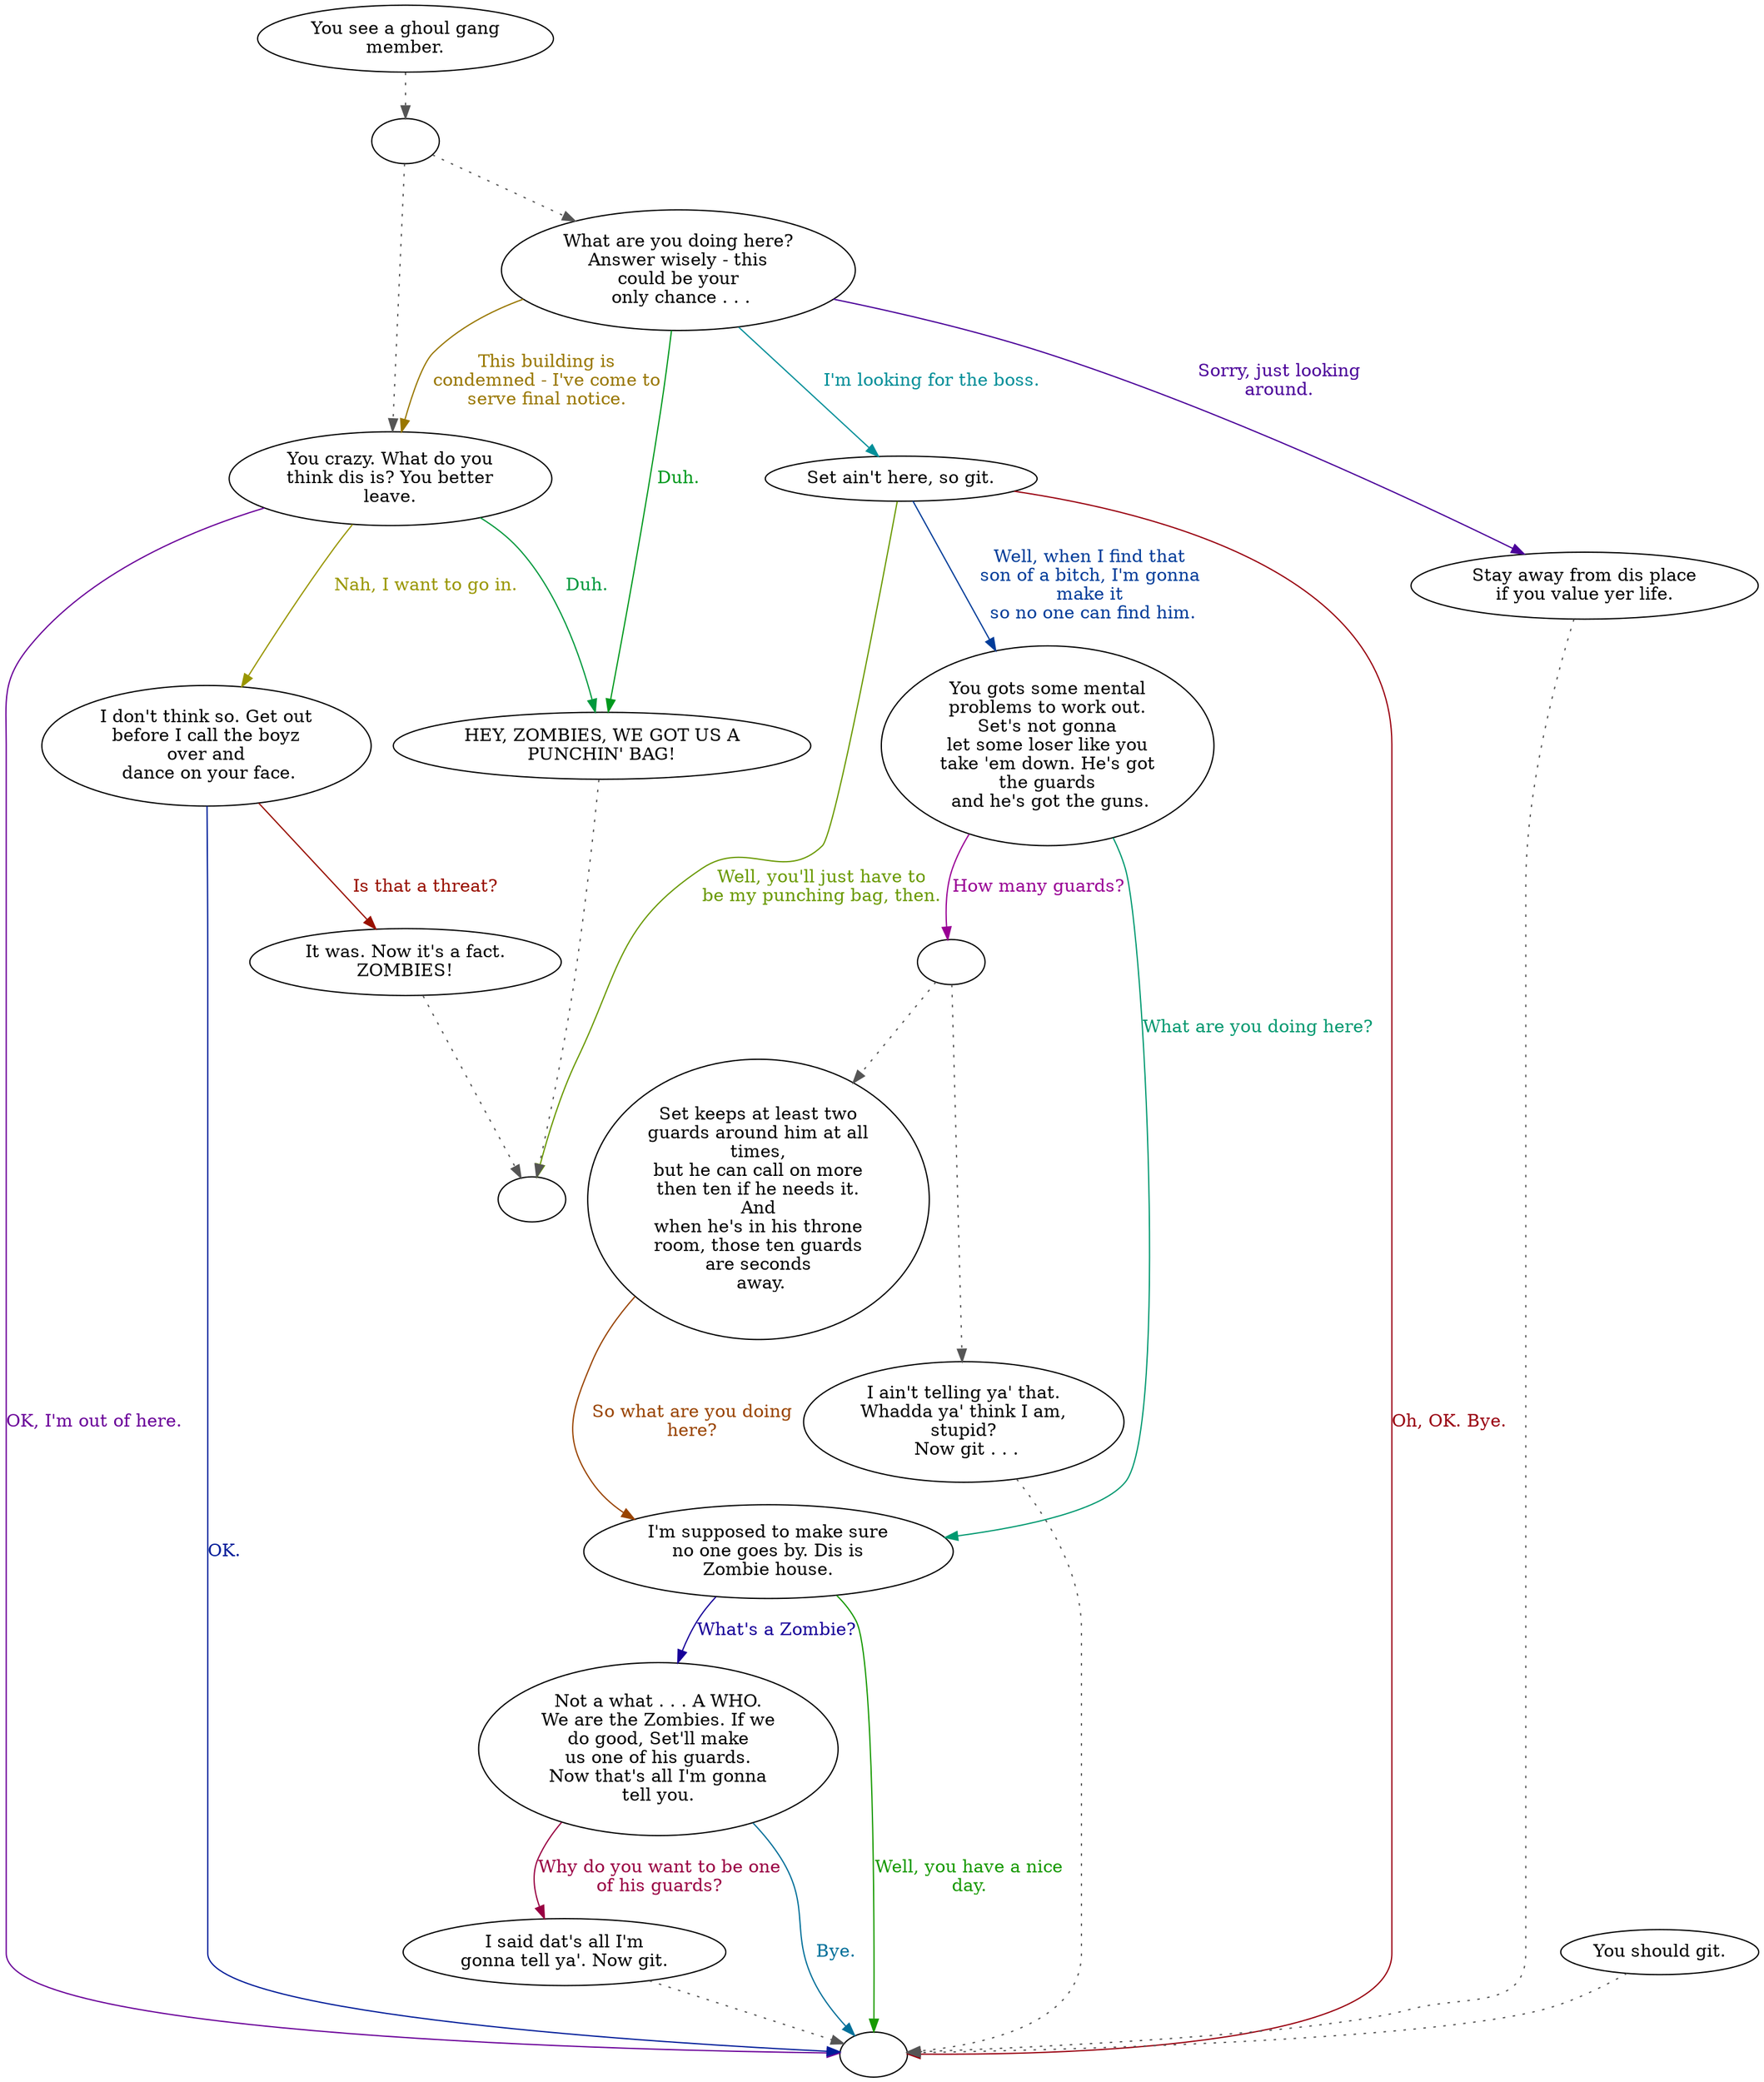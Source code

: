digraph GANGER {
  "start" [style=filled       fillcolor="#FFFFFF"       color="#000000"]
  "start" -> "do_dialogue" [style=dotted color="#555555"]
  "start" [label="You see a ghoul gang\nmember."]
  "do_dialogue" [style=filled       fillcolor="#FFFFFF"       color="#000000"]
  "do_dialogue" -> "ghoul08" [style=dotted color="#555555"]
  "do_dialogue" -> "ghoul00" [style=dotted color="#555555"]
  "do_dialogue" [label=""]
  "ghoulend" [style=filled       fillcolor="#FFFFFF"       color="#000000"]
  "ghoulend" [label=""]
  "ghoulcbt" [style=filled       fillcolor="#FFFFFF"       color="#000000"]
  "ghoulcbt" [label=""]
  "ghoul00" [style=filled       fillcolor="#FFFFFF"       color="#000000"]
  "ghoul00" [label="What are you doing here?\nAnswer wisely - this\ncould be your\n only chance . . ."]
  "ghoul00" -> "ghoul01" [label="I'm looking for the boss." color="#008F99" fontcolor="#008F99"]
  "ghoul00" -> "ghoul08" [label="This building is\ncondemned - I've come to\nserve final notice." color="#997700" fontcolor="#997700"]
  "ghoul00" -> "ghoul11" [label="Sorry, just looking\naround." color="#4A0099" fontcolor="#4A0099"]
  "ghoul00" -> "ghoul12" [label="Duh." color="#00991D" fontcolor="#00991D"]
  "ghoul01" [style=filled       fillcolor="#FFFFFF"       color="#000000"]
  "ghoul01" [label="Set ain't here, so git."]
  "ghoul01" -> "ghoulend" [label="Oh, OK. Bye." color="#99000F" fontcolor="#99000F"]
  "ghoul01" -> "ghoul02" [label="Well, when I find that\nson of a bitch, I'm gonna\nmake it\n so no one can find him." color="#003C99" fontcolor="#003C99"]
  "ghoul01" -> "ghoulcbt" [label="Well, you'll just have to\nbe my punching bag, then." color="#699900" fontcolor="#699900"]
  "ghoul02" [style=filled       fillcolor="#FFFFFF"       color="#000000"]
  "ghoul02" [label="You gots some mental\nproblems to work out.\nSet's not gonna\nlet some loser like you\ntake 'em down. He's got\nthe guards\n and he's got the guns."]
  "ghoul02" -> "ghoul04" [label="How many guards?" color="#990095" fontcolor="#990095"]
  "ghoul02" -> "ghoul05" [label="What are you doing here?" color="#009970" fontcolor="#009970"]
  "ghoul03" [style=filled       fillcolor="#FFFFFF"       color="#000000"]
  "ghoul03" [label="Set keeps at least two\nguards around him at all\ntimes,\nbut he can call on more\nthen ten if he needs it.\nAnd\nwhen he's in his throne\nroom, those ten guards\nare seconds\n away."]
  "ghoul03" -> "ghoul05" [label="So what are you doing\nhere?" color="#994300" fontcolor="#994300"]
  "ghoul04" [style=filled       fillcolor="#FFFFFF"       color="#000000"]
  "ghoul04" -> "ghoul03" [style=dotted color="#555555"]
  "ghoul04" -> "ghoul04a" [style=dotted color="#555555"]
  "ghoul04" [label=""]
  "ghoul04a" [style=filled       fillcolor="#FFFFFF"       color="#000000"]
  "ghoul04a" -> "ghoulend" [style=dotted color="#555555"]
  "ghoul04a" [label="I ain't telling ya' that.\nWhadda ya' think I am,\nstupid?\n Now git . . ."]
  "ghoul05" [style=filled       fillcolor="#FFFFFF"       color="#000000"]
  "ghoul05" [label="I'm supposed to make sure\nno one goes by. Dis is\nZombie house."]
  "ghoul05" -> "ghoul06" [label="What's a Zombie?" color="#170099" fontcolor="#170099"]
  "ghoul05" -> "ghoulend" [label="Well, you have a nice\nday." color="#169900" fontcolor="#169900"]
  "ghoul06" [style=filled       fillcolor="#FFFFFF"       color="#000000"]
  "ghoul06" [label="Not a what . . . A WHO.\nWe are the Zombies. If we\ndo good, Set'll make\nus one of his guards.\nNow that's all I'm gonna\ntell you."]
  "ghoul06" -> "ghoul07" [label="Why do you want to be one\nof his guards?" color="#990042" fontcolor="#990042"]
  "ghoul06" -> "ghoulend" [label="Bye." color="#006F99" fontcolor="#006F99"]
  "ghoul07" [style=filled       fillcolor="#FFFFFF"       color="#000000"]
  "ghoul07" -> "ghoulend" [style=dotted color="#555555"]
  "ghoul07" [label="I said dat's all I'm\ngonna tell ya'. Now git."]
  "ghoul08" [style=filled       fillcolor="#FFFFFF"       color="#000000"]
  "ghoul08" [label="You crazy. What do you\nthink dis is? You better\nleave."]
  "ghoul08" -> "ghoul09" [label="Nah, I want to go in." color="#999600" fontcolor="#999600"]
  "ghoul08" -> "ghoulend" [label="OK, I'm out of here." color="#6A0099" fontcolor="#6A0099"]
  "ghoul08" -> "ghoul12" [label="Duh." color="#00993D" fontcolor="#00993D"]
  "ghoul09" [style=filled       fillcolor="#FFFFFF"       color="#000000"]
  "ghoul09" [label="I don't think so. Get out\nbefore I call the boyz\nover and\n dance on your face."]
  "ghoul09" -> "ghoul10" [label="Is that a threat?" color="#991000" fontcolor="#991000"]
  "ghoul09" -> "ghoulend" [label="OK." color="#001C99" fontcolor="#001C99"]
  "ghoul10" [style=filled       fillcolor="#FFFFFF"       color="#000000"]
  "ghoul10" -> "ghoulcbt" [style=dotted color="#555555"]
  "ghoul10" [label="It was. Now it's a fact.\nZOMBIES!"]
  "ghoul11" [style=filled       fillcolor="#FFFFFF"       color="#000000"]
  "ghoul11" -> "ghoulend" [style=dotted color="#555555"]
  "ghoul11" [label="Stay away from dis place\nif you value yer life."]
  "ghoul12" [style=filled       fillcolor="#FFFFFF"       color="#000000"]
  "ghoul12" -> "ghoulcbt" [style=dotted color="#555555"]
  "ghoul12" [label="HEY, ZOMBIES, WE GOT US A\nPUNCHIN' BAG!"]
  "ghoul13" [style=filled       fillcolor="#FFFFFF"       color="#000000"]
  "ghoul13" -> "ghoulend" [style=dotted color="#555555"]
  "ghoul13" [label="You should git."]
}